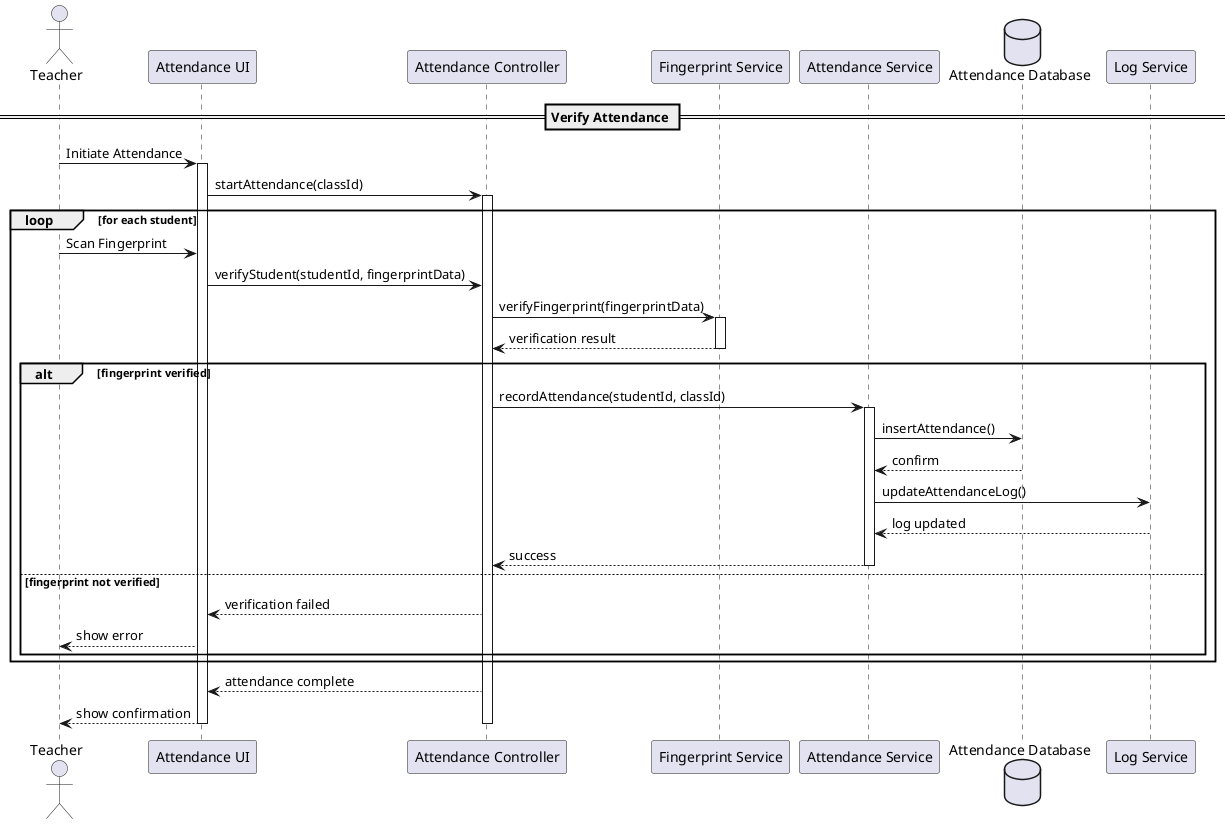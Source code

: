 @startuml Attendance Verification Sequence

actor Teacher
participant "Attendance UI" as UI
participant "Attendance Controller" as Ctrl
participant "Fingerprint Service" as FP
participant "Attendance Service" as ASvc
database "Attendance Database" as DB
participant "Log Service" as Log

== Verify Attendance ==
Teacher -> UI: Initiate Attendance
activate UI
UI -> Ctrl: startAttendance(classId)
activate Ctrl

loop for each student
    Teacher -> UI: Scan Fingerprint
    UI -> Ctrl: verifyStudent(studentId, fingerprintData)
    Ctrl -> FP: verifyFingerprint(fingerprintData)
    activate FP
    FP --> Ctrl: verification result
    deactivate FP
    
    alt fingerprint verified
        Ctrl -> ASvc: recordAttendance(studentId, classId)
        activate ASvc
        ASvc -> DB: insertAttendance()
        DB --> ASvc: confirm
        ASvc -> Log: updateAttendanceLog()
        Log --> ASvc: log updated
        ASvc --> Ctrl: success
        deactivate ASvc
    else fingerprint not verified
        Ctrl --> UI: verification failed
        UI --> Teacher: show error
    end
end

Ctrl --> UI: attendance complete
UI --> Teacher: show confirmation
deactivate UI
deactivate Ctrl

@enduml
